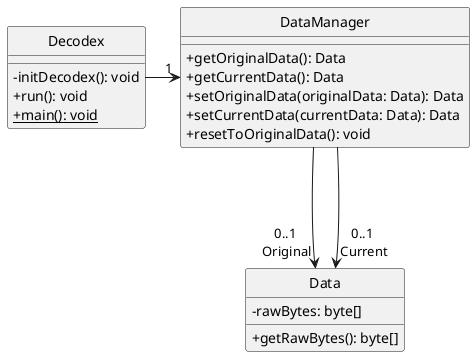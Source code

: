 @startuml
skinparam classAttributeIconSize 0
hide circle

Decodex -> "1" DataManager

DataManager ---> "0..1 \nOriginal" Data
DataManager ---> "0..1 \nCurrent" Data


class Decodex {
  - initDecodex(): void
  + run(): void
  + {static} main(): void
}

class DataManager {
  + getOriginalData(): Data
  + getCurrentData(): Data
  + setOriginalData(originalData: Data): Data
  + setCurrentData(currentData: Data): Data
  + resetToOriginalData(): void
}

class Data {
  - rawBytes: byte[]
  + getRawBytes(): byte[]
}

@enduml